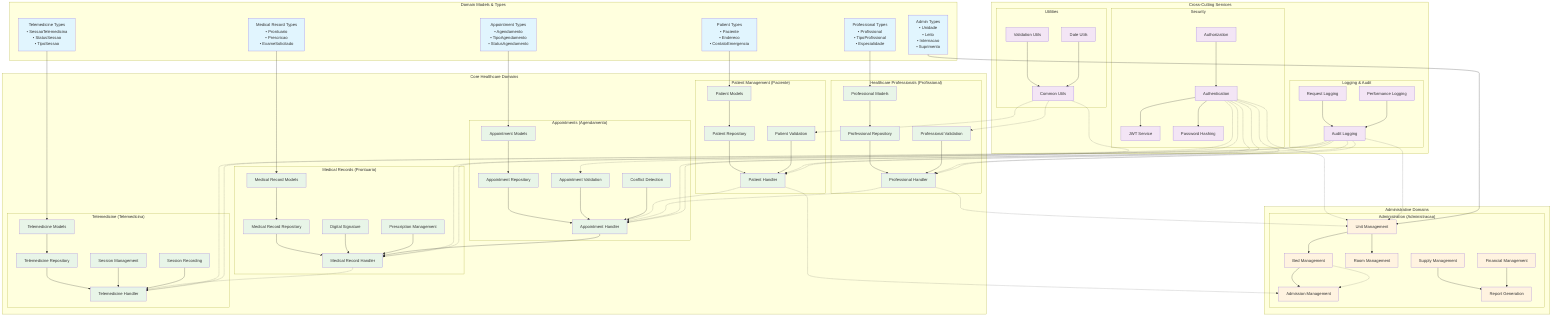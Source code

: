 graph TB
    %% Core Domain Services
    subgraph "Core Healthcare Domains"
        subgraph "Patient Management (Paciente)"
            PAC_MODEL[Patient Models]
            PAC_REPO[Patient Repository]
            PAC_HANDLER[Patient Handler]
            PAC_VALID[Patient Validation]
            
            PAC_MODEL --> PAC_REPO
            PAC_REPO --> PAC_HANDLER
            PAC_VALID --> PAC_HANDLER
        end
        
        subgraph "Healthcare Professionals (Profissional)"
            PROF_MODEL[Professional Models]
            PROF_REPO[Professional Repository]
            PROF_HANDLER[Professional Handler]
            PROF_VALID[Professional Validation]
            
            PROF_MODEL --> PROF_REPO
            PROF_REPO --> PROF_HANDLER
            PROF_VALID --> PROF_HANDLER
        end
        
        subgraph "Appointments (Agendamento)"
            AGEN_MODEL[Appointment Models]
            AGEN_REPO[Appointment Repository]
            AGEN_HANDLER[Appointment Handler]
            AGEN_VALID[Appointment Validation]
            AGEN_CONFLICT[Conflict Detection]
            
            AGEN_MODEL --> AGEN_REPO
            AGEN_REPO --> AGEN_HANDLER
            AGEN_VALID --> AGEN_HANDLER
            AGEN_CONFLICT --> AGEN_HANDLER
        end
        
        subgraph "Medical Records (Prontuario)"
            PRONT_MODEL[Medical Record Models]
            PRONT_REPO[Medical Record Repository]
            PRONT_HANDLER[Medical Record Handler]
            PRONT_SIGN[Digital Signature]
            PRONT_PRESC[Prescription Management]
            
            PRONT_MODEL --> PRONT_REPO
            PRONT_REPO --> PRONT_HANDLER
            PRONT_SIGN --> PRONT_HANDLER
            PRONT_PRESC --> PRONT_HANDLER
        end
        
        subgraph "Telemedicine (Telemedicina)"
            TELE_MODEL[Telemedicine Models]
            TELE_REPO[Telemedicine Repository]
            TELE_HANDLER[Telemedicine Handler]
            TELE_SESSION[Session Management]
            TELE_RECORD[Session Recording]
            
            TELE_MODEL --> TELE_REPO
            TELE_REPO --> TELE_HANDLER
            TELE_SESSION --> TELE_HANDLER
            TELE_RECORD --> TELE_HANDLER
        end
    end
    
    %% Administrative Domain Services
    subgraph "Administrative Domains"
        subgraph "Administration (Administracao)"
            ADM_UNIT[Unit Management]
            ADM_BED[Bed Management]
            ADM_ROOM[Room Management]
            ADM_ADMIT[Admission Management]
            ADM_SUPPLY[Supply Management]
            ADM_FINANCE[Financial Management]
            ADM_REPORT[Report Generation]
            
            ADM_UNIT --> ADM_BED
            ADM_UNIT --> ADM_ROOM
            ADM_BED --> ADM_ADMIT
            ADM_SUPPLY --> ADM_REPORT
            ADM_FINANCE --> ADM_REPORT
        end
    end
    
    %% Cross-Cutting Concerns
    subgraph "Cross-Cutting Services"
        subgraph "Security"
            AUTH[Authentication]
            AUTHZ[Authorization]
            JWT_SERVICE[JWT Service]
            PWD_HASH[Password Hashing]
            
            AUTH --> JWT_SERVICE
            AUTH --> PWD_HASH
            AUTHZ --> AUTH
        end
        
        subgraph "Logging & Audit"
            REQ_LOG[Request Logging]
            AUDIT_LOG[Audit Logging]
            PERF_LOG[Performance Logging]
            
            REQ_LOG --> AUDIT_LOG
            PERF_LOG --> AUDIT_LOG
        end
        
        subgraph "Utilities"
            UTILS[Common Utils]
            VALID[Validation Utils]
            DATE_UTILS[Date Utils]
            
            VALID --> UTILS
            DATE_UTILS --> UTILS
        end
    end
    
    %% Domain Interactions
    PAC_HANDLER -.-> AGEN_HANDLER
    PROF_HANDLER -.-> AGEN_HANDLER
    AGEN_HANDLER --> PRONT_HANDLER
    PRONT_HANDLER -.-> TELE_HANDLER
    
    PAC_HANDLER -.-> ADM_ADMIT
    PROF_HANDLER -.-> ADM_UNIT
    ADM_BED -.-> ADM_ADMIT
    
    %% Cross-cutting integration
    AUTH -.-> PAC_HANDLER
    AUTH -.-> PROF_HANDLER
    AUTH -.-> AGEN_HANDLER
    AUTH -.-> PRONT_HANDLER
    AUTH -.-> TELE_HANDLER
    AUTH -.-> ADM_UNIT
    
    AUDIT_LOG -.-> PAC_HANDLER
    AUDIT_LOG -.-> PROF_HANDLER
    AUDIT_LOG -.-> AGEN_HANDLER
    AUDIT_LOG -.-> PRONT_HANDLER
    AUDIT_LOG -.-> TELE_HANDLER
    AUDIT_LOG -.-> ADM_UNIT
    
    UTILS -.-> PAC_VALID
    UTILS -.-> PROF_VALID
    UTILS -.-> AGEN_VALID
    
    %% Data Types Flow
    subgraph "Domain Models & Types"
        PAC_TYPES[Patient Types<br/>• Paciente<br/>• Endereco<br/>• ContatoEmergencia]
        PROF_TYPES[Professional Types<br/>• Profissional<br/>• TipoProfissional<br/>• Especialidade]
        AGEN_TYPES[Appointment Types<br/>• Agendamento<br/>• TipoAgendamento<br/>• StatusAgendamento]
        PRONT_TYPES[Medical Record Types<br/>• Prontuario<br/>• Prescricao<br/>• ExameSolicitado]
        TELE_TYPES[Telemedicine Types<br/>• SessaoTelemedicina<br/>• StatusSessao<br/>• TipoSessao]
        ADM_TYPES[Admin Types<br/>• Unidade<br/>• Leito<br/>• Internacao<br/>• Suprimento]
    end
    
    PAC_TYPES --> PAC_MODEL
    PROF_TYPES --> PROF_MODEL
    AGEN_TYPES --> AGEN_MODEL
    PRONT_TYPES --> PRONT_MODEL
    TELE_TYPES --> TELE_MODEL
    ADM_TYPES --> ADM_UNIT

    classDef coreModel fill:#e8f5e8
    classDef adminModel fill:#fff3e0
    classDef crossCutting fill:#f3e5f5
    classDef types fill:#e1f5fe
    
    class PAC_MODEL,PAC_REPO,PAC_HANDLER,PAC_VALID,PROF_MODEL,PROF_REPO,PROF_HANDLER,PROF_VALID,AGEN_MODEL,AGEN_REPO,AGEN_HANDLER,AGEN_VALID,AGEN_CONFLICT,PRONT_MODEL,PRONT_REPO,PRONT_HANDLER,PRONT_SIGN,PRONT_PRESC,TELE_MODEL,TELE_REPO,TELE_HANDLER,TELE_SESSION,TELE_RECORD coreModel
    class ADM_UNIT,ADM_BED,ADM_ROOM,ADM_ADMIT,ADM_SUPPLY,ADM_FINANCE,ADM_REPORT adminModel
    class AUTH,AUTHZ,JWT_SERVICE,PWD_HASH,REQ_LOG,AUDIT_LOG,PERF_LOG,UTILS,VALID,DATE_UTILS crossCutting
    class PAC_TYPES,PROF_TYPES,AGEN_TYPES,PRONT_TYPES,TELE_TYPES,ADM_TYPES types